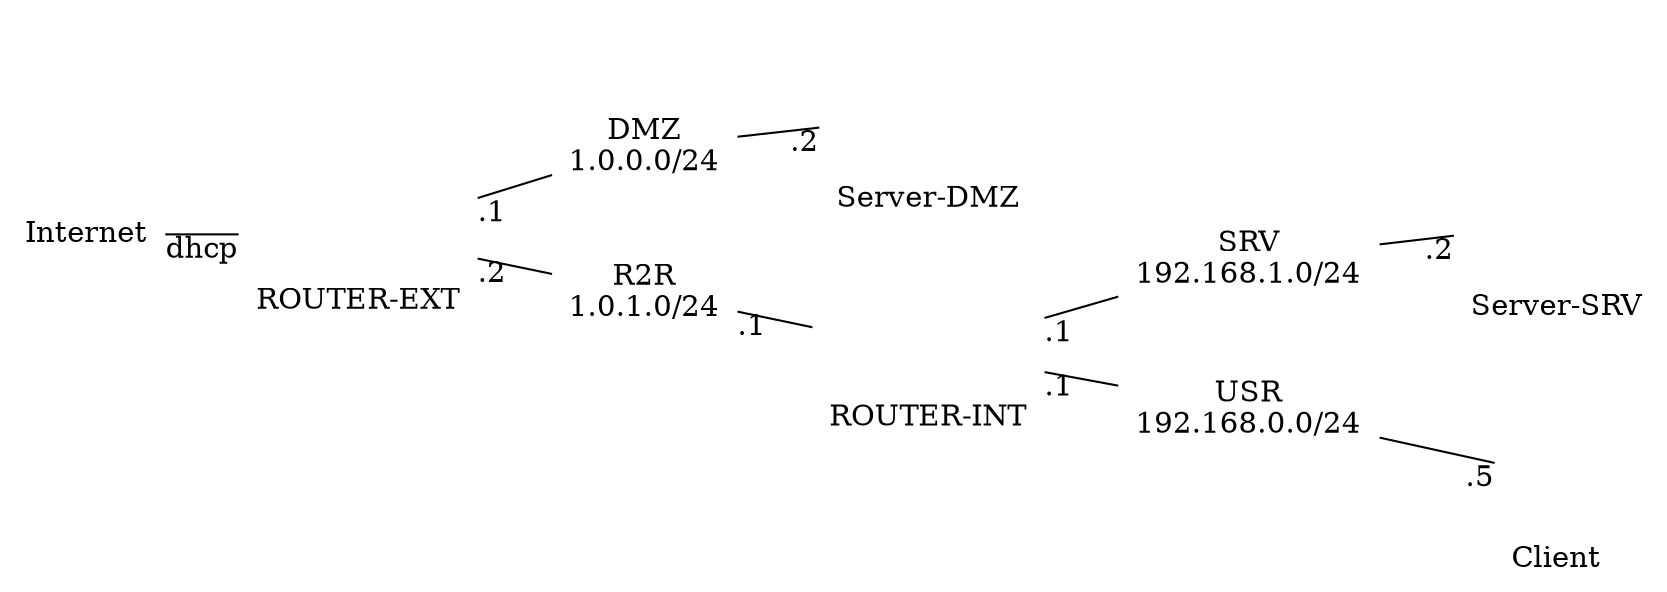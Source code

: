 graph "Second example"
{
	rankdir="LR" 
	{
		"Internet" [shape=plaintext image="images/network.png"];
		"ROUTER-INT" [shape=plaintext image="images/router.png" label="\n\n\n\nROUTER-INT"];
		"ROUTER-EXT" [shape=plaintext image="images/router.png" label="\n\n\n\nROUTER-EXT"];
		"Client" [shape=plaintext image="images/client-laptop.png" label="\n\n\n\n\nClient"];
		"Server-DMZ" [shape=plaintext image="images/server.png" label="\n\n\n\n\nServer-DMZ"];
		"Server-SRV" [shape=plaintext image="images/server.png" label="\n\n\n\n\nServer-SRV"];
		"DMZ" [shape=plaintext image="images/network.png"  label="DMZ\n1.0.0.0/24"];
		"R2R" [shape=plaintext image="images/network.png"  label="R2R\n1.0.1.0/24"];
		"SRV" [shape=plaintext image="images/network.png"  label="SRV\n192.168.1.0/24"];
		"USR" [shape=plaintext image="images/network.png"  label="USR\n192.168.0.0/24"];
	}
	"Internet"--"ROUTER-EXT" [ headlabel="dhcp"];
	"ROUTER-EXT"--"DMZ" [ taillabel=".1"];
	"DMZ"--"Server-DMZ" [ headlabel=".2"];
	"ROUTER-EXT"--"R2R" [ taillabel=".2"];
	"R2R"--"ROUTER-INT" [ taillabel=".1"];
	"ROUTER-INT"--"SRV" [ taillabel=".1"];
	"SRV"--"Server-SRV" [ headlabel=".2"];
	"ROUTER-INT"--"USR" [ taillabel=".1"];
	"USR"--"Client" [ headlabel=".5"];
}
